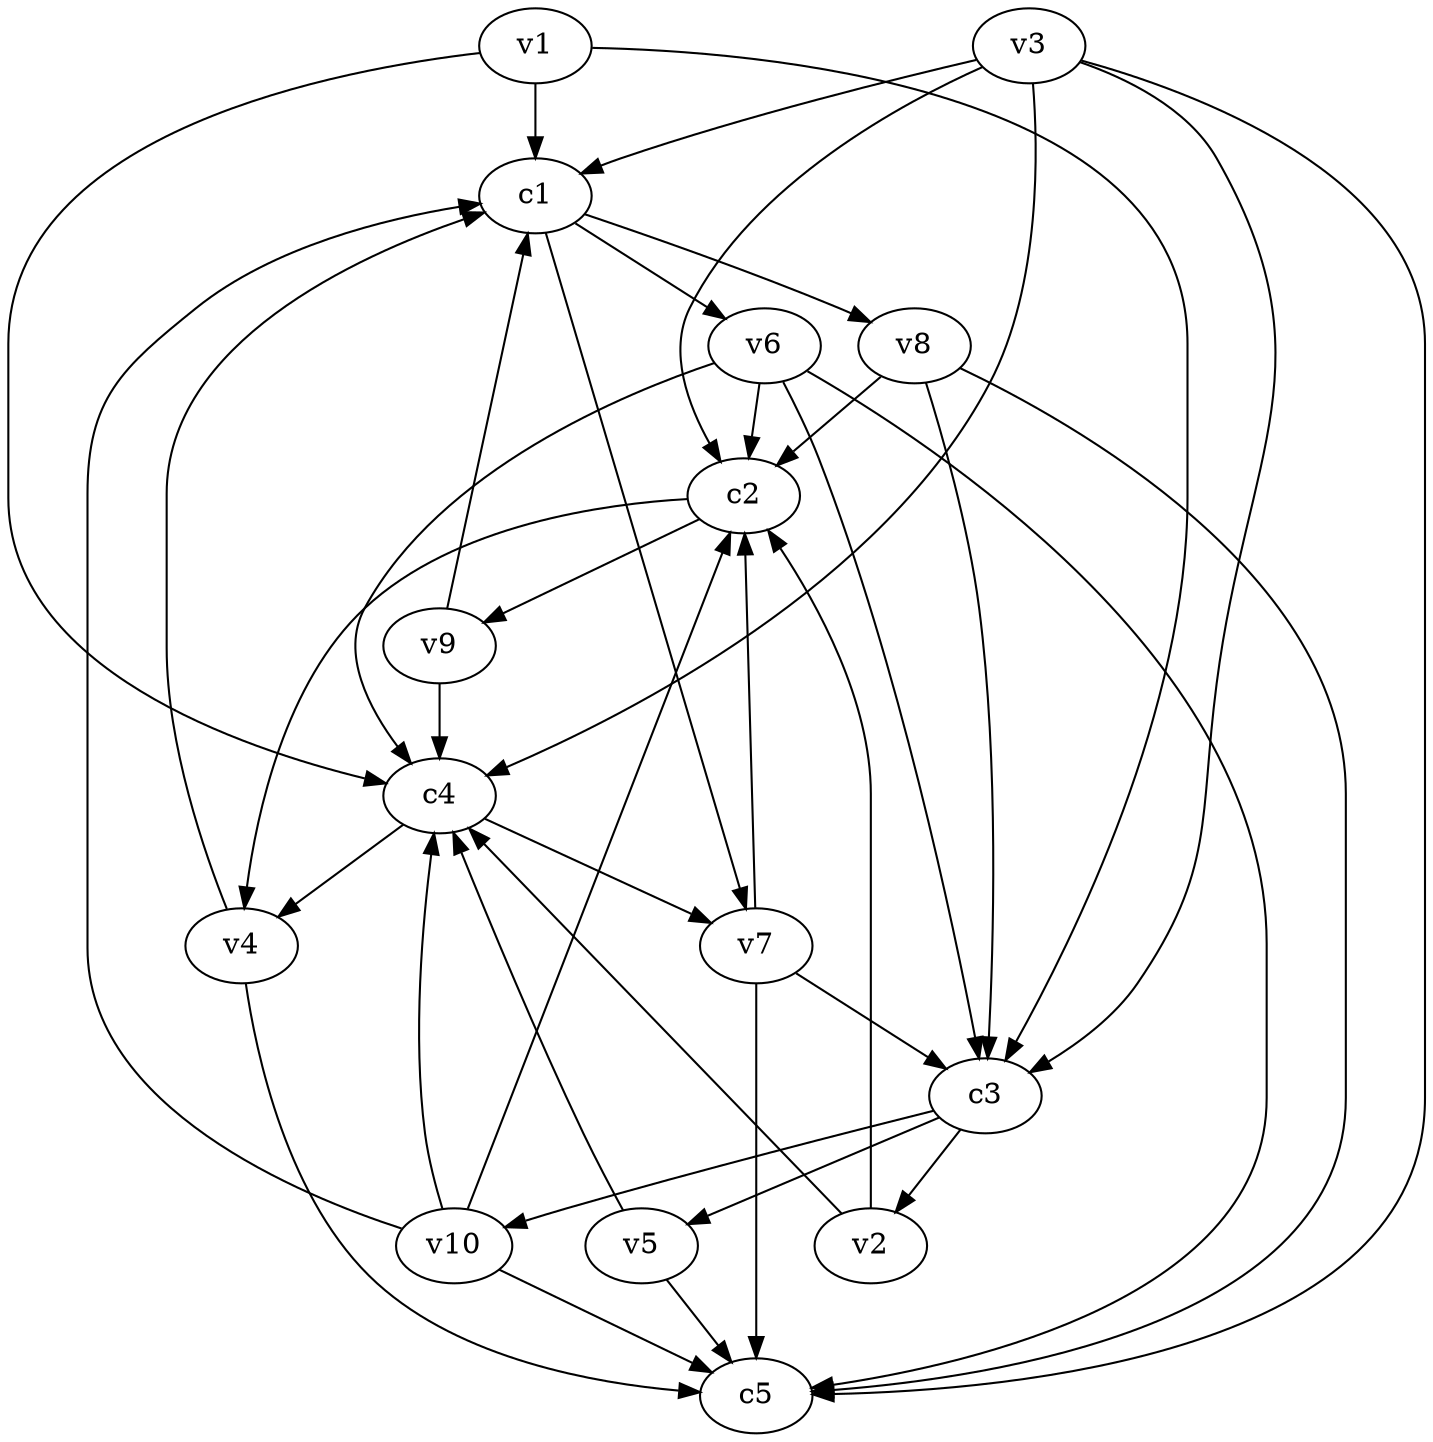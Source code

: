 strict digraph  {
c1;
c2;
c3;
c4;
c5;
v1;
v2;
v3;
v4;
v5;
v6;
v7;
v8;
v9;
v10;
c1 -> v7  [weight=1];
c1 -> v6  [weight=1];
c1 -> v8  [weight=1];
c2 -> v4  [weight=1];
c2 -> v9  [weight=1];
c3 -> v2  [weight=1];
c3 -> v10  [weight=1];
c3 -> v5  [weight=1];
c4 -> v7  [weight=1];
c4 -> v4  [weight=1];
v1 -> c3  [weight=1];
v1 -> c1  [weight=1];
v1 -> c4  [weight=1];
v2 -> c4  [weight=1];
v2 -> c2  [weight=1];
v3 -> c4  [weight=1];
v3 -> c5  [weight=1];
v3 -> c3  [weight=1];
v3 -> c1  [weight=1];
v3 -> c2  [weight=1];
v4 -> c5  [weight=1];
v4 -> c1  [weight=1];
v5 -> c4  [weight=1];
v5 -> c5  [weight=1];
v6 -> c4  [weight=1];
v6 -> c5  [weight=1];
v6 -> c3  [weight=1];
v6 -> c2  [weight=1];
v7 -> c2  [weight=1];
v7 -> c5  [weight=1];
v7 -> c3  [weight=1];
v8 -> c2  [weight=1];
v8 -> c3  [weight=1];
v8 -> c5  [weight=1];
v9 -> c1  [weight=1];
v9 -> c4  [weight=1];
v10 -> c5  [weight=1];
v10 -> c1  [weight=1];
v10 -> c4  [weight=1];
v10 -> c2  [weight=1];
}

